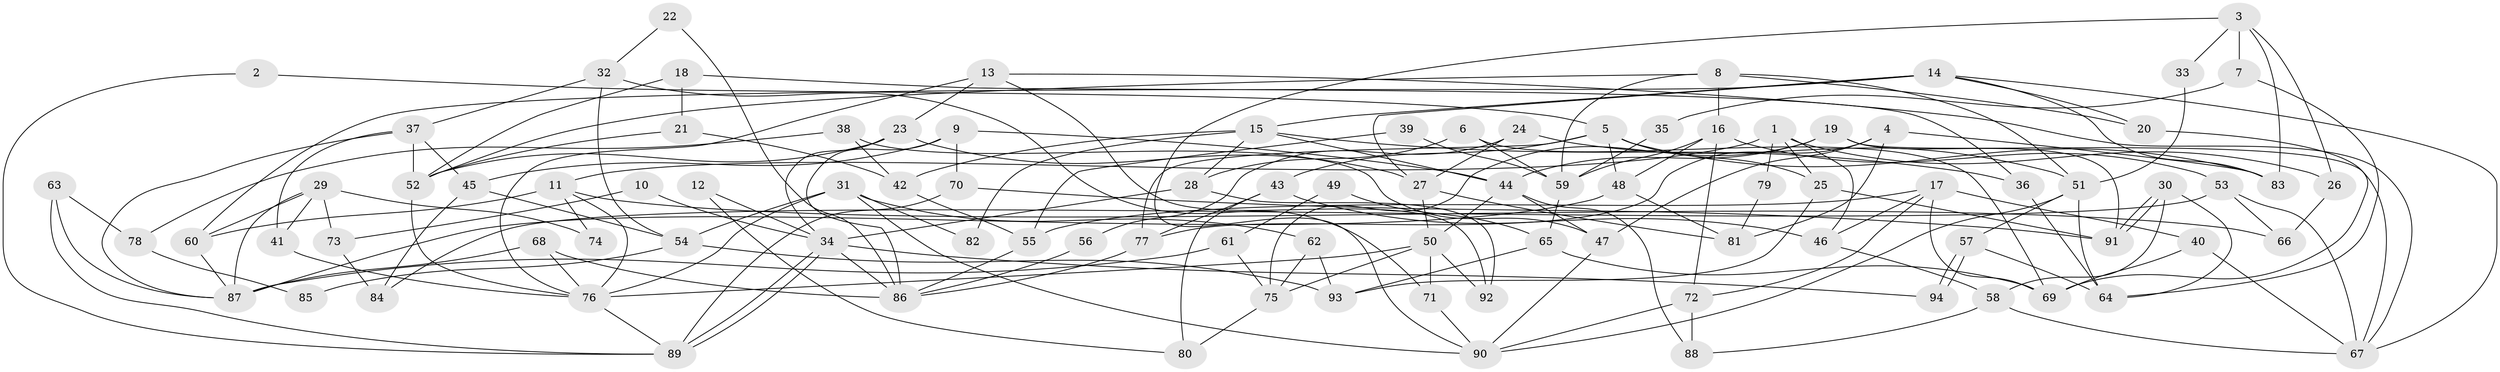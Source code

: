 // coarse degree distribution, {6: 0.15384615384615385, 5: 0.1076923076923077, 8: 0.07692307692307693, 3: 0.23076923076923078, 4: 0.2, 2: 0.1076923076923077, 10: 0.015384615384615385, 7: 0.09230769230769231, 12: 0.015384615384615385}
// Generated by graph-tools (version 1.1) at 2025/23/03/03/25 07:23:58]
// undirected, 94 vertices, 188 edges
graph export_dot {
graph [start="1"]
  node [color=gray90,style=filled];
  1;
  2;
  3;
  4;
  5;
  6;
  7;
  8;
  9;
  10;
  11;
  12;
  13;
  14;
  15;
  16;
  17;
  18;
  19;
  20;
  21;
  22;
  23;
  24;
  25;
  26;
  27;
  28;
  29;
  30;
  31;
  32;
  33;
  34;
  35;
  36;
  37;
  38;
  39;
  40;
  41;
  42;
  43;
  44;
  45;
  46;
  47;
  48;
  49;
  50;
  51;
  52;
  53;
  54;
  55;
  56;
  57;
  58;
  59;
  60;
  61;
  62;
  63;
  64;
  65;
  66;
  67;
  68;
  69;
  70;
  71;
  72;
  73;
  74;
  75;
  76;
  77;
  78;
  79;
  80;
  81;
  82;
  83;
  84;
  85;
  86;
  87;
  88;
  89;
  90;
  91;
  92;
  93;
  94;
  1 -- 46;
  1 -- 11;
  1 -- 25;
  1 -- 26;
  1 -- 79;
  2 -- 5;
  2 -- 89;
  3 -- 26;
  3 -- 83;
  3 -- 7;
  3 -- 33;
  3 -- 90;
  4 -- 77;
  4 -- 83;
  4 -- 47;
  4 -- 81;
  5 -- 48;
  5 -- 25;
  5 -- 43;
  5 -- 77;
  5 -- 83;
  6 -- 69;
  6 -- 28;
  6 -- 59;
  7 -- 64;
  7 -- 35;
  8 -- 59;
  8 -- 52;
  8 -- 16;
  8 -- 20;
  8 -- 51;
  9 -- 86;
  9 -- 44;
  9 -- 45;
  9 -- 70;
  10 -- 73;
  10 -- 34;
  11 -- 76;
  11 -- 60;
  11 -- 66;
  11 -- 74;
  12 -- 80;
  12 -- 34;
  13 -- 23;
  13 -- 67;
  13 -- 76;
  13 -- 92;
  14 -- 27;
  14 -- 60;
  14 -- 15;
  14 -- 20;
  14 -- 67;
  14 -- 83;
  15 -- 28;
  15 -- 36;
  15 -- 42;
  15 -- 44;
  15 -- 82;
  16 -- 72;
  16 -- 48;
  16 -- 53;
  16 -- 59;
  17 -- 40;
  17 -- 72;
  17 -- 46;
  17 -- 55;
  17 -- 69;
  18 -- 52;
  18 -- 36;
  18 -- 21;
  19 -- 91;
  19 -- 75;
  19 -- 44;
  19 -- 67;
  20 -- 69;
  21 -- 42;
  21 -- 52;
  22 -- 32;
  22 -- 86;
  23 -- 52;
  23 -- 34;
  23 -- 27;
  24 -- 51;
  24 -- 27;
  24 -- 56;
  25 -- 91;
  25 -- 93;
  26 -- 66;
  27 -- 50;
  27 -- 81;
  28 -- 34;
  28 -- 92;
  29 -- 87;
  29 -- 41;
  29 -- 60;
  29 -- 73;
  29 -- 74;
  30 -- 91;
  30 -- 91;
  30 -- 64;
  30 -- 58;
  31 -- 54;
  31 -- 90;
  31 -- 62;
  31 -- 76;
  31 -- 82;
  32 -- 54;
  32 -- 71;
  32 -- 37;
  33 -- 51;
  34 -- 89;
  34 -- 89;
  34 -- 86;
  34 -- 94;
  35 -- 59;
  36 -- 64;
  37 -- 52;
  37 -- 41;
  37 -- 45;
  37 -- 87;
  38 -- 42;
  38 -- 47;
  38 -- 78;
  39 -- 59;
  39 -- 55;
  40 -- 67;
  40 -- 69;
  41 -- 76;
  42 -- 55;
  43 -- 46;
  43 -- 77;
  43 -- 80;
  44 -- 47;
  44 -- 50;
  44 -- 88;
  45 -- 54;
  45 -- 84;
  46 -- 58;
  47 -- 90;
  48 -- 81;
  48 -- 87;
  49 -- 61;
  49 -- 65;
  50 -- 76;
  50 -- 71;
  50 -- 75;
  50 -- 92;
  51 -- 90;
  51 -- 57;
  51 -- 64;
  52 -- 76;
  53 -- 67;
  53 -- 66;
  53 -- 84;
  54 -- 93;
  54 -- 85;
  55 -- 86;
  56 -- 86;
  57 -- 94;
  57 -- 94;
  57 -- 64;
  58 -- 67;
  58 -- 88;
  59 -- 65;
  60 -- 87;
  61 -- 87;
  61 -- 75;
  62 -- 93;
  62 -- 75;
  63 -- 89;
  63 -- 87;
  63 -- 78;
  65 -- 69;
  65 -- 93;
  68 -- 76;
  68 -- 87;
  68 -- 86;
  70 -- 89;
  70 -- 91;
  71 -- 90;
  72 -- 88;
  72 -- 90;
  73 -- 84;
  75 -- 80;
  76 -- 89;
  77 -- 86;
  78 -- 85;
  79 -- 81;
}
